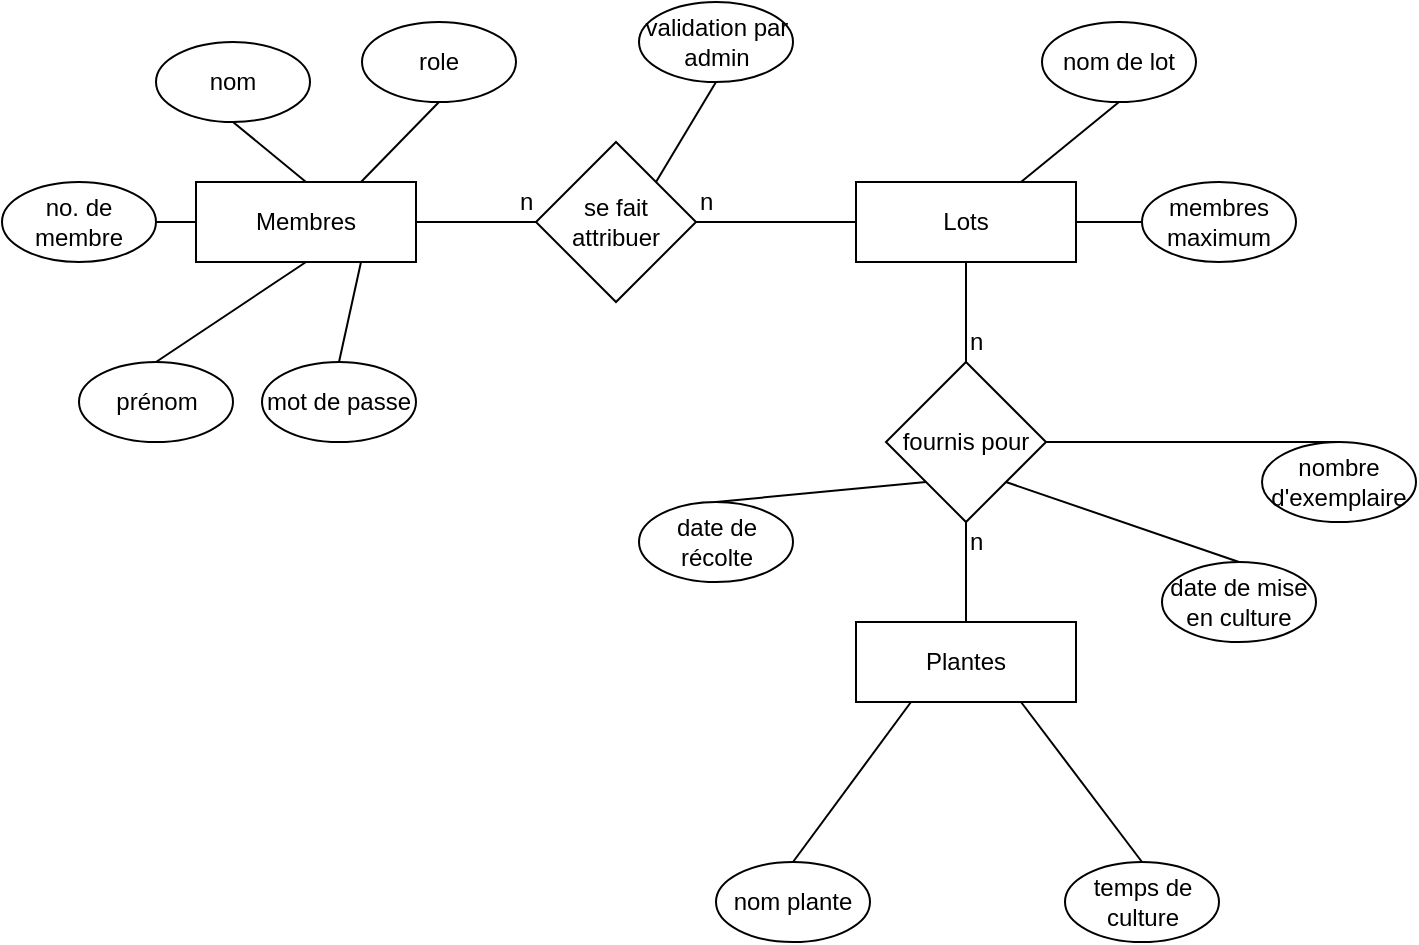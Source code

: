 <mxfile version="12.1.4" type="device" pages="2"><diagram id="pFaXxRb_kteGv0ct5hym" name="Page-1"><mxGraphModel dx="1422" dy="713" grid="1" gridSize="10" guides="1" tooltips="1" connect="1" arrows="1" fold="1" page="1" pageScale="1" pageWidth="827" pageHeight="1169" math="0" shadow="0"><root><mxCell id="0"/><mxCell id="1" parent="0"/><mxCell id="n7s1W9JSvopuUXbL5BPb-1" value="Membres" style="rounded=0;whiteSpace=wrap;html=1;" parent="1" vertex="1"><mxGeometry x="167" y="140" width="110" height="40" as="geometry"/></mxCell><mxCell id="n7s1W9JSvopuUXbL5BPb-2" value="Lots" style="rounded=0;whiteSpace=wrap;html=1;" parent="1" vertex="1"><mxGeometry x="497" y="140" width="110" height="40" as="geometry"/></mxCell><mxCell id="n7s1W9JSvopuUXbL5BPb-3" value="Plantes" style="rounded=0;whiteSpace=wrap;html=1;" parent="1" vertex="1"><mxGeometry x="497" y="360" width="110" height="40" as="geometry"/></mxCell><mxCell id="n7s1W9JSvopuUXbL5BPb-5" value="se fait attribuer" style="rhombus;whiteSpace=wrap;html=1;" parent="1" vertex="1"><mxGeometry x="337" y="120" width="80" height="80" as="geometry"/></mxCell><mxCell id="n7s1W9JSvopuUXbL5BPb-9" value="" style="endArrow=none;html=1;entryX=0;entryY=0.5;entryDx=0;entryDy=0;exitX=1;exitY=0.5;exitDx=0;exitDy=0;" parent="1" source="n7s1W9JSvopuUXbL5BPb-1" target="n7s1W9JSvopuUXbL5BPb-5" edge="1"><mxGeometry width="50" height="50" relative="1" as="geometry"><mxPoint x="327" y="230" as="sourcePoint"/><mxPoint x="307" y="110" as="targetPoint"/></mxGeometry></mxCell><mxCell id="n7s1W9JSvopuUXbL5BPb-10" value="" style="endArrow=none;html=1;entryX=0;entryY=0.5;entryDx=0;entryDy=0;exitX=1;exitY=0.5;exitDx=0;exitDy=0;" parent="1" source="n7s1W9JSvopuUXbL5BPb-5" target="n7s1W9JSvopuUXbL5BPb-2" edge="1"><mxGeometry width="50" height="50" relative="1" as="geometry"><mxPoint x="417" y="159" as="sourcePoint"/><mxPoint x="497" y="159" as="targetPoint"/></mxGeometry></mxCell><mxCell id="n7s1W9JSvopuUXbL5BPb-11" value="n" style="text;html=1;resizable=0;points=[];autosize=1;align=left;verticalAlign=top;spacingTop=-4;" parent="1" vertex="1"><mxGeometry x="327" y="140" width="20" height="20" as="geometry"/></mxCell><mxCell id="n7s1W9JSvopuUXbL5BPb-12" value="n" style="text;html=1;resizable=0;points=[];autosize=1;align=left;verticalAlign=top;spacingTop=-4;" parent="1" vertex="1"><mxGeometry x="417" y="140" width="20" height="20" as="geometry"/></mxCell><mxCell id="n7s1W9JSvopuUXbL5BPb-14" value="fournis pour" style="rhombus;whiteSpace=wrap;html=1;" parent="1" vertex="1"><mxGeometry x="512" y="230" width="80" height="80" as="geometry"/></mxCell><mxCell id="n7s1W9JSvopuUXbL5BPb-15" value="" style="endArrow=none;html=1;exitX=0.5;exitY=0;exitDx=0;exitDy=0;entryX=0.5;entryY=1;entryDx=0;entryDy=0;" parent="1" source="n7s1W9JSvopuUXbL5BPb-3" target="n7s1W9JSvopuUXbL5BPb-14" edge="1"><mxGeometry width="50" height="50" relative="1" as="geometry"><mxPoint x="377" y="390" as="sourcePoint"/><mxPoint x="427" y="340" as="targetPoint"/></mxGeometry></mxCell><mxCell id="n7s1W9JSvopuUXbL5BPb-16" value="" style="endArrow=none;html=1;exitX=0.5;exitY=0;exitDx=0;exitDy=0;entryX=0.5;entryY=1;entryDx=0;entryDy=0;" parent="1" source="n7s1W9JSvopuUXbL5BPb-14" target="n7s1W9JSvopuUXbL5BPb-2" edge="1"><mxGeometry width="50" height="50" relative="1" as="geometry"><mxPoint x="606" y="250" as="sourcePoint"/><mxPoint x="606" y="190" as="targetPoint"/></mxGeometry></mxCell><mxCell id="n7s1W9JSvopuUXbL5BPb-17" value="n" style="text;html=1;resizable=0;points=[];autosize=1;align=left;verticalAlign=top;spacingTop=-4;" parent="1" vertex="1"><mxGeometry x="552" y="310" width="20" height="20" as="geometry"/></mxCell><mxCell id="n7s1W9JSvopuUXbL5BPb-18" value="n" style="text;html=1;resizable=0;points=[];autosize=1;align=left;verticalAlign=top;spacingTop=-4;" parent="1" vertex="1"><mxGeometry x="552" y="210" width="20" height="20" as="geometry"/></mxCell><mxCell id="n7s1W9JSvopuUXbL5BPb-19" value="validation par admin" style="ellipse;whiteSpace=wrap;html=1;" parent="1" vertex="1"><mxGeometry x="388.5" y="50" width="77" height="40" as="geometry"/></mxCell><mxCell id="n7s1W9JSvopuUXbL5BPb-20" value="" style="endArrow=none;html=1;exitX=0.5;exitY=1;exitDx=0;exitDy=0;entryX=1;entryY=0;entryDx=0;entryDy=0;" parent="1" source="n7s1W9JSvopuUXbL5BPb-19" target="n7s1W9JSvopuUXbL5BPb-5" edge="1"><mxGeometry width="50" height="50" relative="1" as="geometry"><mxPoint x="352" y="300" as="sourcePoint"/><mxPoint x="457" y="110" as="targetPoint"/></mxGeometry></mxCell><mxCell id="n7s1W9JSvopuUXbL5BPb-21" value="membres maximum" style="ellipse;whiteSpace=wrap;html=1;" parent="1" vertex="1"><mxGeometry x="640" y="140" width="77" height="40" as="geometry"/></mxCell><mxCell id="n7s1W9JSvopuUXbL5BPb-22" value="" style="endArrow=none;html=1;exitX=1;exitY=0.5;exitDx=0;exitDy=0;entryX=0;entryY=0.5;entryDx=0;entryDy=0;" parent="1" source="n7s1W9JSvopuUXbL5BPb-2" target="n7s1W9JSvopuUXbL5BPb-21" edge="1"><mxGeometry width="50" height="50" relative="1" as="geometry"><mxPoint x="307" y="310" as="sourcePoint"/><mxPoint x="637.0" y="160" as="targetPoint"/></mxGeometry></mxCell><mxCell id="n7s1W9JSvopuUXbL5BPb-23" value="date de récolte" style="ellipse;whiteSpace=wrap;html=1;" parent="1" vertex="1"><mxGeometry x="388.5" y="300" width="77" height="40" as="geometry"/></mxCell><mxCell id="n7s1W9JSvopuUXbL5BPb-24" value="date de mise en culture" style="ellipse;whiteSpace=wrap;html=1;" parent="1" vertex="1"><mxGeometry x="650" y="330" width="77" height="40" as="geometry"/></mxCell><mxCell id="n7s1W9JSvopuUXbL5BPb-25" value="" style="endArrow=none;html=1;exitX=0.5;exitY=0;exitDx=0;exitDy=0;entryX=1;entryY=1;entryDx=0;entryDy=0;" parent="1" source="n7s1W9JSvopuUXbL5BPb-24" target="n7s1W9JSvopuUXbL5BPb-14" edge="1"><mxGeometry width="50" height="50" relative="1" as="geometry"><mxPoint x="287" y="480" as="sourcePoint"/><mxPoint x="337" y="430" as="targetPoint"/></mxGeometry></mxCell><mxCell id="n7s1W9JSvopuUXbL5BPb-26" value="" style="endArrow=none;html=1;entryX=0.5;entryY=0;entryDx=0;entryDy=0;exitX=0;exitY=1;exitDx=0;exitDy=0;" parent="1" source="n7s1W9JSvopuUXbL5BPb-14" target="n7s1W9JSvopuUXbL5BPb-23" edge="1"><mxGeometry width="50" height="50" relative="1" as="geometry"><mxPoint x="337" y="440" as="sourcePoint"/><mxPoint x="387" y="390" as="targetPoint"/></mxGeometry></mxCell><mxCell id="n7s1W9JSvopuUXbL5BPb-27" value="nom" style="ellipse;whiteSpace=wrap;html=1;" parent="1" vertex="1"><mxGeometry x="147" y="70" width="77" height="40" as="geometry"/></mxCell><mxCell id="n7s1W9JSvopuUXbL5BPb-28" value="no. de membre" style="ellipse;whiteSpace=wrap;html=1;" parent="1" vertex="1"><mxGeometry x="70" y="140" width="77" height="40" as="geometry"/></mxCell><mxCell id="n7s1W9JSvopuUXbL5BPb-29" value="mot de passe" style="ellipse;whiteSpace=wrap;html=1;" parent="1" vertex="1"><mxGeometry x="200" y="230" width="77" height="40" as="geometry"/></mxCell><mxCell id="n7s1W9JSvopuUXbL5BPb-30" value="prénom" style="ellipse;whiteSpace=wrap;html=1;" parent="1" vertex="1"><mxGeometry x="108.5" y="230" width="77" height="40" as="geometry"/></mxCell><mxCell id="n7s1W9JSvopuUXbL5BPb-31" value="" style="endArrow=none;html=1;entryX=0.5;entryY=1;entryDx=0;entryDy=0;exitX=0.5;exitY=0;exitDx=0;exitDy=0;" parent="1" source="n7s1W9JSvopuUXbL5BPb-1" target="n7s1W9JSvopuUXbL5BPb-27" edge="1"><mxGeometry width="50" height="50" relative="1" as="geometry"><mxPoint x="267" y="320" as="sourcePoint"/><mxPoint x="317" y="270" as="targetPoint"/></mxGeometry></mxCell><mxCell id="n7s1W9JSvopuUXbL5BPb-32" value="" style="endArrow=none;html=1;exitX=0.5;exitY=0;exitDx=0;exitDy=0;entryX=0.75;entryY=1;entryDx=0;entryDy=0;" parent="1" source="n7s1W9JSvopuUXbL5BPb-29" target="n7s1W9JSvopuUXbL5BPb-1" edge="1"><mxGeometry width="50" height="50" relative="1" as="geometry"><mxPoint x="277" y="330" as="sourcePoint"/><mxPoint x="327" y="280" as="targetPoint"/></mxGeometry></mxCell><mxCell id="n7s1W9JSvopuUXbL5BPb-33" value="" style="endArrow=none;html=1;exitX=0.5;exitY=0;exitDx=0;exitDy=0;entryX=0.5;entryY=1;entryDx=0;entryDy=0;" parent="1" source="n7s1W9JSvopuUXbL5BPb-30" target="n7s1W9JSvopuUXbL5BPb-1" edge="1"><mxGeometry width="50" height="50" relative="1" as="geometry"><mxPoint x="287" y="340" as="sourcePoint"/><mxPoint x="337" y="290" as="targetPoint"/></mxGeometry></mxCell><mxCell id="n7s1W9JSvopuUXbL5BPb-34" value="" style="endArrow=none;html=1;exitX=1;exitY=0.5;exitDx=0;exitDy=0;entryX=0;entryY=0.5;entryDx=0;entryDy=0;" parent="1" source="n7s1W9JSvopuUXbL5BPb-28" target="n7s1W9JSvopuUXbL5BPb-1" edge="1"><mxGeometry width="50" height="50" relative="1" as="geometry"><mxPoint x="144" y="160" as="sourcePoint"/><mxPoint x="317" y="280" as="targetPoint"/></mxGeometry></mxCell><mxCell id="n7s1W9JSvopuUXbL5BPb-37" value="role" style="ellipse;whiteSpace=wrap;html=1;" parent="1" vertex="1"><mxGeometry x="250" y="60" width="77" height="40" as="geometry"/></mxCell><mxCell id="n7s1W9JSvopuUXbL5BPb-38" value="" style="endArrow=none;html=1;entryX=0.75;entryY=0;entryDx=0;entryDy=0;exitX=0.5;exitY=1;exitDx=0;exitDy=0;" parent="1" source="n7s1W9JSvopuUXbL5BPb-37" target="n7s1W9JSvopuUXbL5BPb-1" edge="1"><mxGeometry width="50" height="50" relative="1" as="geometry"><mxPoint x="230" y="400" as="sourcePoint"/><mxPoint x="280" y="350" as="targetPoint"/></mxGeometry></mxCell><mxCell id="n7s1W9JSvopuUXbL5BPb-39" value="nom de lot" style="ellipse;whiteSpace=wrap;html=1;" parent="1" vertex="1"><mxGeometry x="590" y="60" width="77" height="40" as="geometry"/></mxCell><mxCell id="n7s1W9JSvopuUXbL5BPb-40" value="" style="endArrow=none;html=1;entryX=0.5;entryY=1;entryDx=0;entryDy=0;exitX=0.75;exitY=0;exitDx=0;exitDy=0;" parent="1" source="n7s1W9JSvopuUXbL5BPb-2" target="n7s1W9JSvopuUXbL5BPb-39" edge="1"><mxGeometry width="50" height="50" relative="1" as="geometry"><mxPoint x="370" y="370" as="sourcePoint"/><mxPoint x="420" y="320" as="targetPoint"/></mxGeometry></mxCell><mxCell id="n7s1W9JSvopuUXbL5BPb-41" value="nom plante" style="ellipse;whiteSpace=wrap;html=1;" parent="1" vertex="1"><mxGeometry x="427" y="480" width="77" height="40" as="geometry"/></mxCell><mxCell id="n7s1W9JSvopuUXbL5BPb-42" value="" style="endArrow=none;html=1;entryX=0.25;entryY=1;entryDx=0;entryDy=0;exitX=0.5;exitY=0;exitDx=0;exitDy=0;" parent="1" source="n7s1W9JSvopuUXbL5BPb-41" target="n7s1W9JSvopuUXbL5BPb-3" edge="1"><mxGeometry width="50" height="50" relative="1" as="geometry"><mxPoint x="200" y="440" as="sourcePoint"/><mxPoint x="250" y="390" as="targetPoint"/></mxGeometry></mxCell><mxCell id="n7s1W9JSvopuUXbL5BPb-43" value="temps de culture" style="ellipse;whiteSpace=wrap;html=1;" parent="1" vertex="1"><mxGeometry x="601.5" y="480" width="77" height="40" as="geometry"/></mxCell><mxCell id="n7s1W9JSvopuUXbL5BPb-44" value="" style="endArrow=none;html=1;exitX=0.5;exitY=0;exitDx=0;exitDy=0;entryX=0.75;entryY=1;entryDx=0;entryDy=0;" parent="1" source="n7s1W9JSvopuUXbL5BPb-43" target="n7s1W9JSvopuUXbL5BPb-3" edge="1"><mxGeometry width="50" height="50" relative="1" as="geometry"><mxPoint x="260" y="390" as="sourcePoint"/><mxPoint x="310" y="340" as="targetPoint"/></mxGeometry></mxCell><mxCell id="jOPScU3jaO7kbBzCORNf-1" value="nombre d'exemplaire" style="ellipse;whiteSpace=wrap;html=1;" vertex="1" parent="1"><mxGeometry x="700" y="270" width="77" height="40" as="geometry"/></mxCell><mxCell id="jOPScU3jaO7kbBzCORNf-2" value="" style="endArrow=none;html=1;entryX=0.5;entryY=0;entryDx=0;entryDy=0;exitX=1;exitY=0.5;exitDx=0;exitDy=0;" edge="1" parent="1" source="n7s1W9JSvopuUXbL5BPb-14" target="jOPScU3jaO7kbBzCORNf-1"><mxGeometry width="50" height="50" relative="1" as="geometry"><mxPoint x="70" y="590" as="sourcePoint"/><mxPoint x="120" y="540" as="targetPoint"/></mxGeometry></mxCell></root></mxGraphModel></diagram><diagram id="NblIwcq6gnomzgHgEWrt" name="Page-2"><mxGraphModel dx="1422" dy="713" grid="1" gridSize="10" guides="1" tooltips="1" connect="1" arrows="1" fold="1" page="1" pageScale="1" pageWidth="827" pageHeight="1169" math="0" shadow="0"><root><mxCell id="0IikcmndgSecpUUTaJmS-0"/><mxCell id="0IikcmndgSecpUUTaJmS-1" parent="0IikcmndgSecpUUTaJmS-0"/><mxCell id="x2IWDgeK4ic2h9X0uAlw-13" value="Membre" style="swimlane;fontStyle=0;childLayout=stackLayout;horizontal=1;startSize=26;fillColor=#e0e0e0;horizontalStack=0;resizeParent=1;resizeParentMax=0;resizeLast=0;collapsible=1;marginBottom=0;swimlaneFillColor=#ffffff;align=center;fontSize=14;" parent="0IikcmndgSecpUUTaJmS-1" vertex="1"><mxGeometry x="110" y="80" width="200" height="160" as="geometry"><mxRectangle x="100" y="160" width="90" height="26" as="alternateBounds"/></mxGeometry></mxCell><mxCell id="x2IWDgeK4ic2h9X0uAlw-14" value="noMembre integer" style="shape=partialRectangle;top=0;left=0;right=0;bottom=1;align=left;verticalAlign=middle;fillColor=none;spacingLeft=34;spacingRight=4;overflow=hidden;rotatable=0;points=[[0,0.5],[1,0.5]];portConstraint=eastwest;dropTarget=0;fontStyle=5;fontSize=12;" parent="x2IWDgeK4ic2h9X0uAlw-13" vertex="1"><mxGeometry y="26" width="200" height="30" as="geometry"/></mxCell><mxCell id="x2IWDgeK4ic2h9X0uAlw-15" value="PK" style="shape=partialRectangle;top=0;left=0;bottom=0;fillColor=none;align=left;verticalAlign=middle;spacingLeft=4;spacingRight=4;overflow=hidden;rotatable=0;points=[];portConstraint=eastwest;part=1;fontSize=12;" parent="x2IWDgeK4ic2h9X0uAlw-14" vertex="1" connectable="0"><mxGeometry width="30" height="30" as="geometry"/></mxCell><mxCell id="x2IWDgeK4ic2h9X0uAlw-16" value="nom varchar" style="shape=partialRectangle;top=0;left=0;right=0;bottom=0;align=left;verticalAlign=top;fillColor=none;spacingLeft=34;spacingRight=4;overflow=hidden;rotatable=0;points=[[0,0.5],[1,0.5]];portConstraint=eastwest;dropTarget=0;fontSize=12;" parent="x2IWDgeK4ic2h9X0uAlw-13" vertex="1"><mxGeometry y="56" width="200" height="26" as="geometry"/></mxCell><mxCell id="x2IWDgeK4ic2h9X0uAlw-17" value="" style="shape=partialRectangle;top=0;left=0;bottom=0;fillColor=none;align=left;verticalAlign=top;spacingLeft=4;spacingRight=4;overflow=hidden;rotatable=0;points=[];portConstraint=eastwest;part=1;fontSize=12;" parent="x2IWDgeK4ic2h9X0uAlw-16" vertex="1" connectable="0"><mxGeometry width="30" height="26" as="geometry"/></mxCell><mxCell id="x2IWDgeK4ic2h9X0uAlw-18" value="prenom varchar" style="shape=partialRectangle;top=0;left=0;right=0;bottom=0;align=left;verticalAlign=top;fillColor=none;spacingLeft=34;spacingRight=4;overflow=hidden;rotatable=0;points=[[0,0.5],[1,0.5]];portConstraint=eastwest;dropTarget=0;fontSize=12;" parent="x2IWDgeK4ic2h9X0uAlw-13" vertex="1"><mxGeometry y="82" width="200" height="26" as="geometry"/></mxCell><mxCell id="x2IWDgeK4ic2h9X0uAlw-19" value="" style="shape=partialRectangle;top=0;left=0;bottom=0;fillColor=none;align=left;verticalAlign=top;spacingLeft=4;spacingRight=4;overflow=hidden;rotatable=0;points=[];portConstraint=eastwest;part=1;fontSize=12;" parent="x2IWDgeK4ic2h9X0uAlw-18" vertex="1" connectable="0"><mxGeometry width="30" height="26" as="geometry"/></mxCell><mxCell id="x2IWDgeK4ic2h9X0uAlw-20" value="motDePasse varchar" style="shape=partialRectangle;top=0;left=0;right=0;bottom=0;align=left;verticalAlign=top;fillColor=none;spacingLeft=34;spacingRight=4;overflow=hidden;rotatable=0;points=[[0,0.5],[1,0.5]];portConstraint=eastwest;dropTarget=0;fontSize=12;" parent="x2IWDgeK4ic2h9X0uAlw-13" vertex="1"><mxGeometry y="108" width="200" height="26" as="geometry"/></mxCell><mxCell id="x2IWDgeK4ic2h9X0uAlw-21" value="" style="shape=partialRectangle;top=0;left=0;bottom=0;fillColor=none;align=left;verticalAlign=top;spacingLeft=4;spacingRight=4;overflow=hidden;rotatable=0;points=[];portConstraint=eastwest;part=1;fontSize=12;" parent="x2IWDgeK4ic2h9X0uAlw-20" vertex="1" connectable="0"><mxGeometry width="30" height="26" as="geometry"/></mxCell><mxCell id="ZnVGzz-dgN17_qtsjdI7-0" value="estAdmin boolean" style="shape=partialRectangle;top=0;left=0;right=0;bottom=0;align=left;verticalAlign=top;fillColor=none;spacingLeft=34;spacingRight=4;overflow=hidden;rotatable=0;points=[[0,0.5],[1,0.5]];portConstraint=eastwest;dropTarget=0;fontSize=12;" parent="x2IWDgeK4ic2h9X0uAlw-13" vertex="1"><mxGeometry y="134" width="200" height="26" as="geometry"/></mxCell><mxCell id="ZnVGzz-dgN17_qtsjdI7-1" value="" style="shape=partialRectangle;top=0;left=0;bottom=0;fillColor=none;align=left;verticalAlign=top;spacingLeft=4;spacingRight=4;overflow=hidden;rotatable=0;points=[];portConstraint=eastwest;part=1;fontSize=12;" parent="ZnVGzz-dgN17_qtsjdI7-0" vertex="1" connectable="0"><mxGeometry width="30" height="26" as="geometry"/></mxCell><mxCell id="x2IWDgeK4ic2h9X0uAlw-22" value="" style="shape=partialRectangle;top=0;left=0;right=0;bottom=0;align=left;verticalAlign=top;fillColor=none;spacingLeft=34;spacingRight=4;overflow=hidden;rotatable=0;points=[[0,0.5],[1,0.5]];portConstraint=eastwest;dropTarget=0;fontSize=12;" parent="x2IWDgeK4ic2h9X0uAlw-13" vertex="1"><mxGeometry y="160" width="200" as="geometry"/></mxCell><mxCell id="x2IWDgeK4ic2h9X0uAlw-23" value="" style="shape=partialRectangle;top=0;left=0;bottom=0;fillColor=none;align=left;verticalAlign=top;spacingLeft=4;spacingRight=4;overflow=hidden;rotatable=0;points=[];portConstraint=eastwest;part=1;fontSize=12;" parent="x2IWDgeK4ic2h9X0uAlw-22" vertex="1" connectable="0"><mxGeometry width="30" as="geometry"/></mxCell><mxCell id="gizeMZ0t0D41cQXNA6tE-0" value="Lot" style="swimlane;fontStyle=0;childLayout=stackLayout;horizontal=1;startSize=26;fillColor=#e0e0e0;horizontalStack=0;resizeParent=1;resizeParentMax=0;resizeLast=0;collapsible=1;marginBottom=0;swimlaneFillColor=#ffffff;align=center;fontSize=14;" parent="0IikcmndgSecpUUTaJmS-1" vertex="1"><mxGeometry x="610" y="80" width="180" height="108" as="geometry"><mxRectangle x="100" y="160" width="90" height="26" as="alternateBounds"/></mxGeometry></mxCell><mxCell id="gizeMZ0t0D41cQXNA6tE-1" value="idLot integer" style="shape=partialRectangle;top=0;left=0;right=0;bottom=1;align=left;verticalAlign=middle;fillColor=none;spacingLeft=34;spacingRight=4;overflow=hidden;rotatable=0;points=[[0,0.5],[1,0.5]];portConstraint=eastwest;dropTarget=0;fontStyle=5;fontSize=12;" parent="gizeMZ0t0D41cQXNA6tE-0" vertex="1"><mxGeometry y="26" width="180" height="30" as="geometry"/></mxCell><mxCell id="gizeMZ0t0D41cQXNA6tE-2" value="PK" style="shape=partialRectangle;top=0;left=0;bottom=0;fillColor=none;align=left;verticalAlign=middle;spacingLeft=4;spacingRight=4;overflow=hidden;rotatable=0;points=[];portConstraint=eastwest;part=1;fontSize=12;" parent="gizeMZ0t0D41cQXNA6tE-1" vertex="1" connectable="0"><mxGeometry width="30" height="30" as="geometry"/></mxCell><mxCell id="gizeMZ0t0D41cQXNA6tE-3" value="nomLot varchar" style="shape=partialRectangle;top=0;left=0;right=0;bottom=0;align=left;verticalAlign=top;fillColor=none;spacingLeft=34;spacingRight=4;overflow=hidden;rotatable=0;points=[[0,0.5],[1,0.5]];portConstraint=eastwest;dropTarget=0;fontSize=12;" parent="gizeMZ0t0D41cQXNA6tE-0" vertex="1"><mxGeometry y="56" width="180" height="26" as="geometry"/></mxCell><mxCell id="gizeMZ0t0D41cQXNA6tE-4" value="" style="shape=partialRectangle;top=0;left=0;bottom=0;fillColor=none;align=left;verticalAlign=top;spacingLeft=4;spacingRight=4;overflow=hidden;rotatable=0;points=[];portConstraint=eastwest;part=1;fontSize=12;" parent="gizeMZ0t0D41cQXNA6tE-3" vertex="1" connectable="0"><mxGeometry width="30" height="26" as="geometry"/></mxCell><mxCell id="gizeMZ0t0D41cQXNA6tE-5" value="nbMaxMembre integer" style="shape=partialRectangle;top=0;left=0;right=0;bottom=0;align=left;verticalAlign=top;fillColor=none;spacingLeft=34;spacingRight=4;overflow=hidden;rotatable=0;points=[[0,0.5],[1,0.5]];portConstraint=eastwest;dropTarget=0;fontSize=12;" parent="gizeMZ0t0D41cQXNA6tE-0" vertex="1"><mxGeometry y="82" width="180" height="26" as="geometry"/></mxCell><mxCell id="gizeMZ0t0D41cQXNA6tE-6" value="" style="shape=partialRectangle;top=0;left=0;bottom=0;fillColor=none;align=left;verticalAlign=top;spacingLeft=4;spacingRight=4;overflow=hidden;rotatable=0;points=[];portConstraint=eastwest;part=1;fontSize=12;" parent="gizeMZ0t0D41cQXNA6tE-5" vertex="1" connectable="0"><mxGeometry width="30" height="26" as="geometry"/></mxCell><mxCell id="gizeMZ0t0D41cQXNA6tE-9" value="" style="shape=partialRectangle;top=0;left=0;right=0;bottom=0;align=left;verticalAlign=top;fillColor=none;spacingLeft=34;spacingRight=4;overflow=hidden;rotatable=0;points=[[0,0.5],[1,0.5]];portConstraint=eastwest;dropTarget=0;fontSize=12;" parent="gizeMZ0t0D41cQXNA6tE-0" vertex="1"><mxGeometry y="108" width="180" as="geometry"/></mxCell><mxCell id="gizeMZ0t0D41cQXNA6tE-10" value="" style="shape=partialRectangle;top=0;left=0;bottom=0;fillColor=none;align=left;verticalAlign=top;spacingLeft=4;spacingRight=4;overflow=hidden;rotatable=0;points=[];portConstraint=eastwest;part=1;fontSize=12;" parent="gizeMZ0t0D41cQXNA6tE-9" vertex="1" connectable="0"><mxGeometry width="30" as="geometry"/></mxCell><mxCell id="V8592zQj9MiJqL5Rzfkr-0" value="MembreLot" style="swimlane;fontStyle=0;childLayout=stackLayout;horizontal=1;startSize=26;fillColor=#e0e0e0;horizontalStack=0;resizeParent=1;resizeParentMax=0;resizeLast=0;collapsible=1;marginBottom=0;swimlaneFillColor=#ffffff;align=center;fontSize=14;" parent="0IikcmndgSecpUUTaJmS-1" vertex="1"><mxGeometry x="362" y="80" width="210" height="112" as="geometry"/></mxCell><mxCell id="V8592zQj9MiJqL5Rzfkr-1" value="idLot integer" style="shape=partialRectangle;top=0;left=0;right=0;bottom=0;align=left;verticalAlign=middle;fillColor=none;spacingLeft=60;spacingRight=4;overflow=hidden;rotatable=0;points=[[0,0.5],[1,0.5]];portConstraint=eastwest;dropTarget=0;fontStyle=5;fontSize=12;" parent="V8592zQj9MiJqL5Rzfkr-0" vertex="1"><mxGeometry y="26" width="210" height="30" as="geometry"/></mxCell><mxCell id="V8592zQj9MiJqL5Rzfkr-2" value="PK,FK1" style="shape=partialRectangle;fontStyle=1;top=0;left=0;bottom=0;fillColor=none;align=left;verticalAlign=middle;spacingLeft=4;spacingRight=4;overflow=hidden;rotatable=0;points=[];portConstraint=eastwest;part=1;fontSize=12;" parent="V8592zQj9MiJqL5Rzfkr-1" vertex="1" connectable="0"><mxGeometry width="56" height="30" as="geometry"/></mxCell><mxCell id="V8592zQj9MiJqL5Rzfkr-3" value="noMembre integer" style="shape=partialRectangle;top=0;left=0;right=0;bottom=1;align=left;verticalAlign=middle;fillColor=none;spacingLeft=60;spacingRight=4;overflow=hidden;rotatable=0;points=[[0,0.5],[1,0.5]];portConstraint=eastwest;dropTarget=0;fontStyle=5;fontSize=12;" parent="V8592zQj9MiJqL5Rzfkr-0" vertex="1"><mxGeometry y="56" width="210" height="30" as="geometry"/></mxCell><mxCell id="V8592zQj9MiJqL5Rzfkr-4" value="PK,FK2" style="shape=partialRectangle;fontStyle=1;top=0;left=0;bottom=0;fillColor=none;align=left;verticalAlign=middle;spacingLeft=4;spacingRight=4;overflow=hidden;rotatable=0;points=[];portConstraint=eastwest;part=1;fontSize=12;" parent="V8592zQj9MiJqL5Rzfkr-3" vertex="1" connectable="0"><mxGeometry width="56" height="30" as="geometry"/></mxCell><mxCell id="V8592zQj9MiJqL5Rzfkr-5" value="validationAdmin boolean" style="shape=partialRectangle;top=0;left=0;right=0;bottom=0;align=left;verticalAlign=top;fillColor=none;spacingLeft=60;spacingRight=4;overflow=hidden;rotatable=0;points=[[0,0.5],[1,0.5]];portConstraint=eastwest;dropTarget=0;fontSize=12;" parent="V8592zQj9MiJqL5Rzfkr-0" vertex="1"><mxGeometry y="86" width="210" height="26" as="geometry"/></mxCell><mxCell id="V8592zQj9MiJqL5Rzfkr-6" value="" style="shape=partialRectangle;top=0;left=0;bottom=0;fillColor=none;align=left;verticalAlign=top;spacingLeft=4;spacingRight=4;overflow=hidden;rotatable=0;points=[];portConstraint=eastwest;part=1;fontSize=12;" parent="V8592zQj9MiJqL5Rzfkr-5" vertex="1" connectable="0"><mxGeometry width="56" height="26" as="geometry"/></mxCell><mxCell id="0cuVgm4vp4zBPk_Me0PD-0" value="" style="endArrow=none;html=1;exitX=1;exitY=0.5;exitDx=0;exitDy=0;entryX=0;entryY=0.5;entryDx=0;entryDy=0;" parent="0IikcmndgSecpUUTaJmS-1" source="x2IWDgeK4ic2h9X0uAlw-16" target="V8592zQj9MiJqL5Rzfkr-3" edge="1"><mxGeometry width="50" height="50" relative="1" as="geometry"><mxPoint x="110" y="290" as="sourcePoint"/><mxPoint x="160" y="240" as="targetPoint"/></mxGeometry></mxCell><mxCell id="0cuVgm4vp4zBPk_Me0PD-1" value="" style="endArrow=none;html=1;entryX=1;entryY=0.5;entryDx=0;entryDy=0;exitX=0;exitY=0.5;exitDx=0;exitDy=0;" parent="0IikcmndgSecpUUTaJmS-1" source="gizeMZ0t0D41cQXNA6tE-3" target="V8592zQj9MiJqL5Rzfkr-3" edge="1"><mxGeometry width="50" height="50" relative="1" as="geometry"><mxPoint x="110" y="360" as="sourcePoint"/><mxPoint x="160" y="310" as="targetPoint"/></mxGeometry></mxCell><mxCell id="TRFFWrwjLQPXH3DhAFdt-0" value="Plante" style="swimlane;fontStyle=0;childLayout=stackLayout;horizontal=1;startSize=26;fillColor=#e0e0e0;horizontalStack=0;resizeParent=1;resizeParentMax=0;resizeLast=0;collapsible=1;marginBottom=0;swimlaneFillColor=#ffffff;align=center;fontSize=14;" parent="0IikcmndgSecpUUTaJmS-1" vertex="1"><mxGeometry x="220" y="308" width="210" height="108" as="geometry"><mxRectangle x="100" y="160" width="90" height="26" as="alternateBounds"/></mxGeometry></mxCell><mxCell id="TRFFWrwjLQPXH3DhAFdt-1" value="idPlante integer" style="shape=partialRectangle;top=0;left=0;right=0;bottom=1;align=left;verticalAlign=middle;fillColor=none;spacingLeft=34;spacingRight=4;overflow=hidden;rotatable=0;points=[[0,0.5],[1,0.5]];portConstraint=eastwest;dropTarget=0;fontStyle=5;fontSize=12;" parent="TRFFWrwjLQPXH3DhAFdt-0" vertex="1"><mxGeometry y="26" width="210" height="30" as="geometry"/></mxCell><mxCell id="TRFFWrwjLQPXH3DhAFdt-2" value="PK" style="shape=partialRectangle;top=0;left=0;bottom=0;fillColor=none;align=left;verticalAlign=middle;spacingLeft=4;spacingRight=4;overflow=hidden;rotatable=0;points=[];portConstraint=eastwest;part=1;fontSize=12;" parent="TRFFWrwjLQPXH3DhAFdt-1" vertex="1" connectable="0"><mxGeometry width="30" height="30" as="geometry"/></mxCell><mxCell id="TRFFWrwjLQPXH3DhAFdt-3" value="nomPlante varchar" style="shape=partialRectangle;top=0;left=0;right=0;bottom=0;align=left;verticalAlign=top;fillColor=none;spacingLeft=34;spacingRight=4;overflow=hidden;rotatable=0;points=[[0,0.5],[1,0.5]];portConstraint=eastwest;dropTarget=0;fontSize=12;" parent="TRFFWrwjLQPXH3DhAFdt-0" vertex="1"><mxGeometry y="56" width="210" height="26" as="geometry"/></mxCell><mxCell id="TRFFWrwjLQPXH3DhAFdt-4" value="" style="shape=partialRectangle;top=0;left=0;bottom=0;fillColor=none;align=left;verticalAlign=top;spacingLeft=4;spacingRight=4;overflow=hidden;rotatable=0;points=[];portConstraint=eastwest;part=1;fontSize=12;" parent="TRFFWrwjLQPXH3DhAFdt-3" vertex="1" connectable="0"><mxGeometry width="30" height="26" as="geometry"/></mxCell><mxCell id="tHecfS4GYHaAx2xku53_-0" value="tempsCulture integer" style="shape=partialRectangle;top=0;left=0;right=0;bottom=0;align=left;verticalAlign=top;fillColor=none;spacingLeft=34;spacingRight=4;overflow=hidden;rotatable=0;points=[[0,0.5],[1,0.5]];portConstraint=eastwest;dropTarget=0;fontSize=12;" parent="TRFFWrwjLQPXH3DhAFdt-0" vertex="1"><mxGeometry y="82" width="210" height="26" as="geometry"/></mxCell><mxCell id="tHecfS4GYHaAx2xku53_-1" value="" style="shape=partialRectangle;top=0;left=0;bottom=0;fillColor=none;align=left;verticalAlign=top;spacingLeft=4;spacingRight=4;overflow=hidden;rotatable=0;points=[];portConstraint=eastwest;part=1;fontSize=12;" parent="tHecfS4GYHaAx2xku53_-0" vertex="1" connectable="0"><mxGeometry width="30" height="26" as="geometry"/></mxCell><mxCell id="TRFFWrwjLQPXH3DhAFdt-9" value="" style="shape=partialRectangle;top=0;left=0;right=0;bottom=0;align=left;verticalAlign=top;fillColor=none;spacingLeft=34;spacingRight=4;overflow=hidden;rotatable=0;points=[[0,0.5],[1,0.5]];portConstraint=eastwest;dropTarget=0;fontSize=12;" parent="TRFFWrwjLQPXH3DhAFdt-0" vertex="1"><mxGeometry y="108" width="210" as="geometry"/></mxCell><mxCell id="TRFFWrwjLQPXH3DhAFdt-10" value="" style="shape=partialRectangle;top=0;left=0;bottom=0;fillColor=none;align=left;verticalAlign=top;spacingLeft=4;spacingRight=4;overflow=hidden;rotatable=0;points=[];portConstraint=eastwest;part=1;fontSize=12;" parent="TRFFWrwjLQPXH3DhAFdt-9" vertex="1" connectable="0"><mxGeometry width="30" as="geometry"/></mxCell><mxCell id="tHecfS4GYHaAx2xku53_-4" value="" style="endArrow=none;html=1;exitX=1;exitY=0.5;exitDx=0;exitDy=0;" parent="0IikcmndgSecpUUTaJmS-1" source="TRFFWrwjLQPXH3DhAFdt-3" target="0_4qS40qTiTyHb4jtoVV-3" edge="1"><mxGeometry width="50" height="50" relative="1" as="geometry"><mxPoint x="610" y="264" as="sourcePoint"/><mxPoint x="520" y="380" as="targetPoint"/></mxGeometry></mxCell><mxCell id="0_4qS40qTiTyHb4jtoVV-0" value="PlanteLot" style="swimlane;fontStyle=0;childLayout=stackLayout;horizontal=1;startSize=26;fillColor=#e0e0e0;horizontalStack=0;resizeParent=1;resizeParentMax=0;resizeLast=0;collapsible=1;marginBottom=0;swimlaneFillColor=#ffffff;align=center;fontSize=14;" vertex="1" parent="0IikcmndgSecpUUTaJmS-1"><mxGeometry x="600" y="280" width="200" height="164" as="geometry"/></mxCell><mxCell id="0_4qS40qTiTyHb4jtoVV-1" value="idLot integer" style="shape=partialRectangle;top=0;left=0;right=0;bottom=0;align=left;verticalAlign=middle;fillColor=none;spacingLeft=60;spacingRight=4;overflow=hidden;rotatable=0;points=[[0,0.5],[1,0.5]];portConstraint=eastwest;dropTarget=0;fontStyle=5;fontSize=12;" vertex="1" parent="0_4qS40qTiTyHb4jtoVV-0"><mxGeometry y="26" width="200" height="30" as="geometry"/></mxCell><mxCell id="0_4qS40qTiTyHb4jtoVV-2" value="PK,FK1" style="shape=partialRectangle;fontStyle=1;top=0;left=0;bottom=0;fillColor=none;align=left;verticalAlign=middle;spacingLeft=4;spacingRight=4;overflow=hidden;rotatable=0;points=[];portConstraint=eastwest;part=1;fontSize=12;" vertex="1" connectable="0" parent="0_4qS40qTiTyHb4jtoVV-1"><mxGeometry width="56" height="30" as="geometry"/></mxCell><mxCell id="0_4qS40qTiTyHb4jtoVV-3" value="idPlante integer" style="shape=partialRectangle;top=0;left=0;right=0;bottom=1;align=left;verticalAlign=middle;fillColor=none;spacingLeft=60;spacingRight=4;overflow=hidden;rotatable=0;points=[[0,0.5],[1,0.5]];portConstraint=eastwest;dropTarget=0;fontStyle=5;fontSize=12;" vertex="1" parent="0_4qS40qTiTyHb4jtoVV-0"><mxGeometry y="56" width="200" height="30" as="geometry"/></mxCell><mxCell id="0_4qS40qTiTyHb4jtoVV-4" value="PK,FK2" style="shape=partialRectangle;fontStyle=1;top=0;left=0;bottom=0;fillColor=none;align=left;verticalAlign=middle;spacingLeft=4;spacingRight=4;overflow=hidden;rotatable=0;points=[];portConstraint=eastwest;part=1;fontSize=12;" vertex="1" connectable="0" parent="0_4qS40qTiTyHb4jtoVV-3"><mxGeometry width="56" height="30" as="geometry"/></mxCell><mxCell id="EaW34zrEK9uNagWtmoXM-6" value="datePlantation date" style="shape=partialRectangle;top=0;left=0;right=0;bottom=0;align=left;verticalAlign=top;fillColor=none;spacingLeft=60;spacingRight=4;overflow=hidden;rotatable=0;points=[[0,0.5],[1,0.5]];portConstraint=eastwest;dropTarget=0;fontSize=12;" vertex="1" parent="0_4qS40qTiTyHb4jtoVV-0"><mxGeometry y="86" width="200" height="26" as="geometry"/></mxCell><mxCell id="EaW34zrEK9uNagWtmoXM-7" value="" style="shape=partialRectangle;fontStyle=1;top=0;left=0;bottom=0;fillColor=none;align=left;verticalAlign=top;spacingLeft=4;spacingRight=4;overflow=hidden;rotatable=0;points=[];portConstraint=eastwest;part=1;fontSize=12;" vertex="1" connectable="0" parent="EaW34zrEK9uNagWtmoXM-6"><mxGeometry width="56" height="26" as="geometry"/></mxCell><mxCell id="EaW34zrEK9uNagWtmoXM-2" value="noExemplaire integer" style="shape=partialRectangle;top=0;left=0;right=0;bottom=0;align=left;verticalAlign=top;fillColor=none;spacingLeft=60;spacingRight=4;overflow=hidden;rotatable=0;points=[[0,0.5],[1,0.5]];portConstraint=eastwest;dropTarget=0;fontSize=12;" vertex="1" parent="0_4qS40qTiTyHb4jtoVV-0"><mxGeometry y="112" width="200" height="26" as="geometry"/></mxCell><mxCell id="EaW34zrEK9uNagWtmoXM-3" value="" style="shape=partialRectangle;fontStyle=1;top=0;left=0;bottom=0;fillColor=none;align=left;verticalAlign=top;spacingLeft=4;spacingRight=4;overflow=hidden;rotatable=0;points=[];portConstraint=eastwest;part=1;fontSize=12;" vertex="1" connectable="0" parent="EaW34zrEK9uNagWtmoXM-2"><mxGeometry width="56" height="26" as="geometry"/></mxCell><mxCell id="EaW34zrEK9uNagWtmoXM-8" value="datRecolte date" style="shape=partialRectangle;top=0;left=0;right=0;bottom=0;align=left;verticalAlign=top;fillColor=none;spacingLeft=60;spacingRight=4;overflow=hidden;rotatable=0;points=[[0,0.5],[1,0.5]];portConstraint=eastwest;dropTarget=0;fontSize=12;" vertex="1" parent="0_4qS40qTiTyHb4jtoVV-0"><mxGeometry y="138" width="200" height="26" as="geometry"/></mxCell><mxCell id="EaW34zrEK9uNagWtmoXM-9" value="" style="shape=partialRectangle;fontStyle=1;top=0;left=0;bottom=0;fillColor=none;align=left;verticalAlign=top;spacingLeft=4;spacingRight=4;overflow=hidden;rotatable=0;points=[];portConstraint=eastwest;part=1;fontSize=12;" vertex="1" connectable="0" parent="EaW34zrEK9uNagWtmoXM-8"><mxGeometry width="56" height="26" as="geometry"/></mxCell><mxCell id="0_4qS40qTiTyHb4jtoVV-7" value="" style="endArrow=none;html=1;exitX=0.5;exitY=0;exitDx=0;exitDy=0;" edge="1" parent="0IikcmndgSecpUUTaJmS-1" source="0_4qS40qTiTyHb4jtoVV-0" target="gizeMZ0t0D41cQXNA6tE-5"><mxGeometry width="50" height="50" relative="1" as="geometry"><mxPoint x="540" y="270" as="sourcePoint"/><mxPoint x="590" y="220" as="targetPoint"/></mxGeometry></mxCell></root></mxGraphModel></diagram></mxfile>